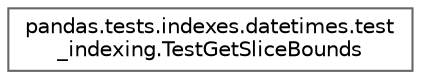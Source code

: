 digraph "Graphical Class Hierarchy"
{
 // LATEX_PDF_SIZE
  bgcolor="transparent";
  edge [fontname=Helvetica,fontsize=10,labelfontname=Helvetica,labelfontsize=10];
  node [fontname=Helvetica,fontsize=10,shape=box,height=0.2,width=0.4];
  rankdir="LR";
  Node0 [id="Node000000",label="pandas.tests.indexes.datetimes.test\l_indexing.TestGetSliceBounds",height=0.2,width=0.4,color="grey40", fillcolor="white", style="filled",URL="$d0/d9a/classpandas_1_1tests_1_1indexes_1_1datetimes_1_1test__indexing_1_1TestGetSliceBounds.html",tooltip=" "];
}
